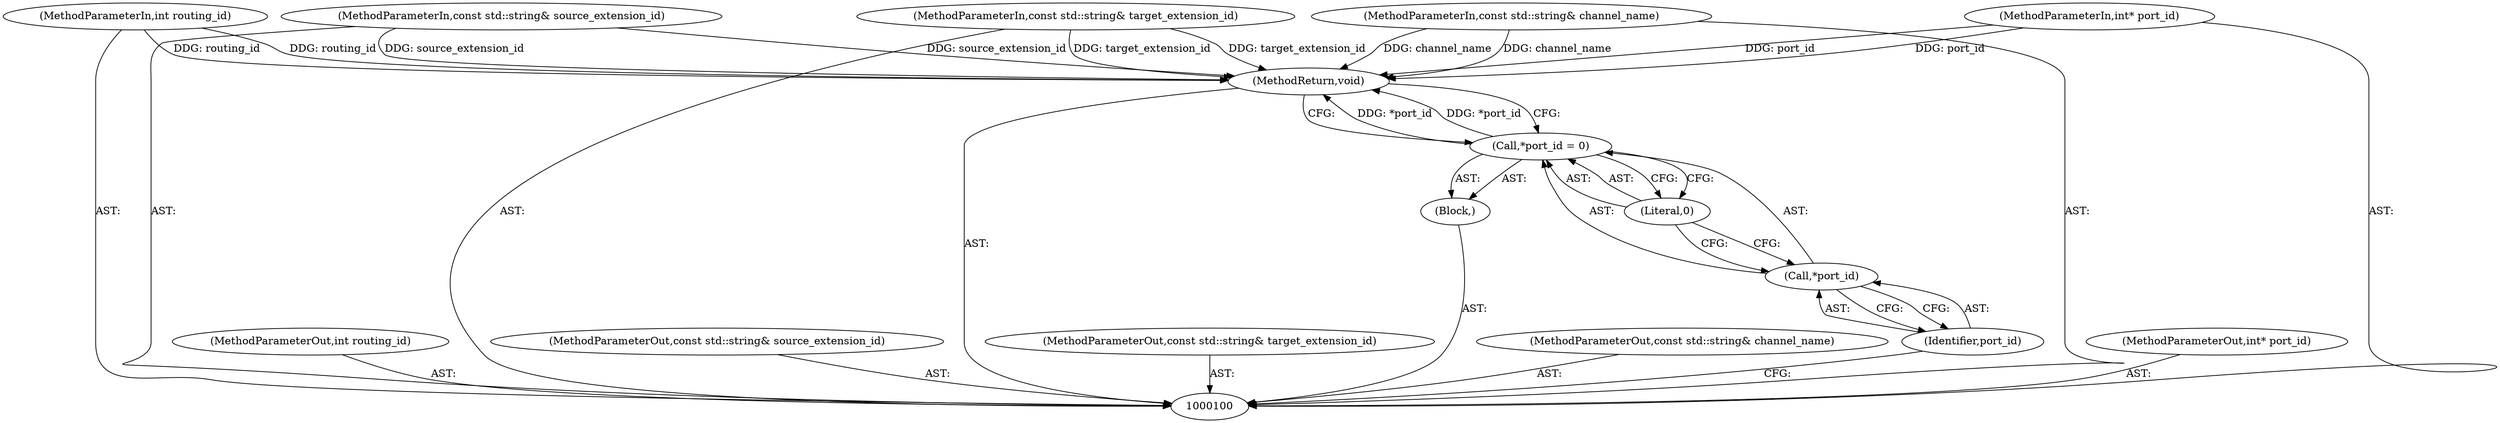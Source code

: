digraph "0_Chrome_116d0963cadfbf55ef2ec3d13781987c4d80517a_32" {
"1000111" [label="(MethodReturn,void)"];
"1000101" [label="(MethodParameterIn,int routing_id)"];
"1000126" [label="(MethodParameterOut,int routing_id)"];
"1000102" [label="(MethodParameterIn,const std::string& source_extension_id)"];
"1000127" [label="(MethodParameterOut,const std::string& source_extension_id)"];
"1000103" [label="(MethodParameterIn,const std::string& target_extension_id)"];
"1000128" [label="(MethodParameterOut,const std::string& target_extension_id)"];
"1000104" [label="(MethodParameterIn,const std::string& channel_name)"];
"1000129" [label="(MethodParameterOut,const std::string& channel_name)"];
"1000106" [label="(Block,)"];
"1000105" [label="(MethodParameterIn,int* port_id)"];
"1000130" [label="(MethodParameterOut,int* port_id)"];
"1000110" [label="(Literal,0)"];
"1000107" [label="(Call,*port_id = 0)"];
"1000108" [label="(Call,*port_id)"];
"1000109" [label="(Identifier,port_id)"];
"1000111" -> "1000100"  [label="AST: "];
"1000111" -> "1000107"  [label="CFG: "];
"1000107" -> "1000111"  [label="DDG: *port_id"];
"1000104" -> "1000111"  [label="DDG: channel_name"];
"1000105" -> "1000111"  [label="DDG: port_id"];
"1000103" -> "1000111"  [label="DDG: target_extension_id"];
"1000102" -> "1000111"  [label="DDG: source_extension_id"];
"1000101" -> "1000111"  [label="DDG: routing_id"];
"1000101" -> "1000100"  [label="AST: "];
"1000101" -> "1000111"  [label="DDG: routing_id"];
"1000126" -> "1000100"  [label="AST: "];
"1000102" -> "1000100"  [label="AST: "];
"1000102" -> "1000111"  [label="DDG: source_extension_id"];
"1000127" -> "1000100"  [label="AST: "];
"1000103" -> "1000100"  [label="AST: "];
"1000103" -> "1000111"  [label="DDG: target_extension_id"];
"1000128" -> "1000100"  [label="AST: "];
"1000104" -> "1000100"  [label="AST: "];
"1000104" -> "1000111"  [label="DDG: channel_name"];
"1000129" -> "1000100"  [label="AST: "];
"1000106" -> "1000100"  [label="AST: "];
"1000107" -> "1000106"  [label="AST: "];
"1000105" -> "1000100"  [label="AST: "];
"1000105" -> "1000111"  [label="DDG: port_id"];
"1000130" -> "1000100"  [label="AST: "];
"1000110" -> "1000107"  [label="AST: "];
"1000110" -> "1000108"  [label="CFG: "];
"1000107" -> "1000110"  [label="CFG: "];
"1000107" -> "1000106"  [label="AST: "];
"1000107" -> "1000110"  [label="CFG: "];
"1000108" -> "1000107"  [label="AST: "];
"1000110" -> "1000107"  [label="AST: "];
"1000111" -> "1000107"  [label="CFG: "];
"1000107" -> "1000111"  [label="DDG: *port_id"];
"1000108" -> "1000107"  [label="AST: "];
"1000108" -> "1000109"  [label="CFG: "];
"1000109" -> "1000108"  [label="AST: "];
"1000110" -> "1000108"  [label="CFG: "];
"1000109" -> "1000108"  [label="AST: "];
"1000109" -> "1000100"  [label="CFG: "];
"1000108" -> "1000109"  [label="CFG: "];
}
